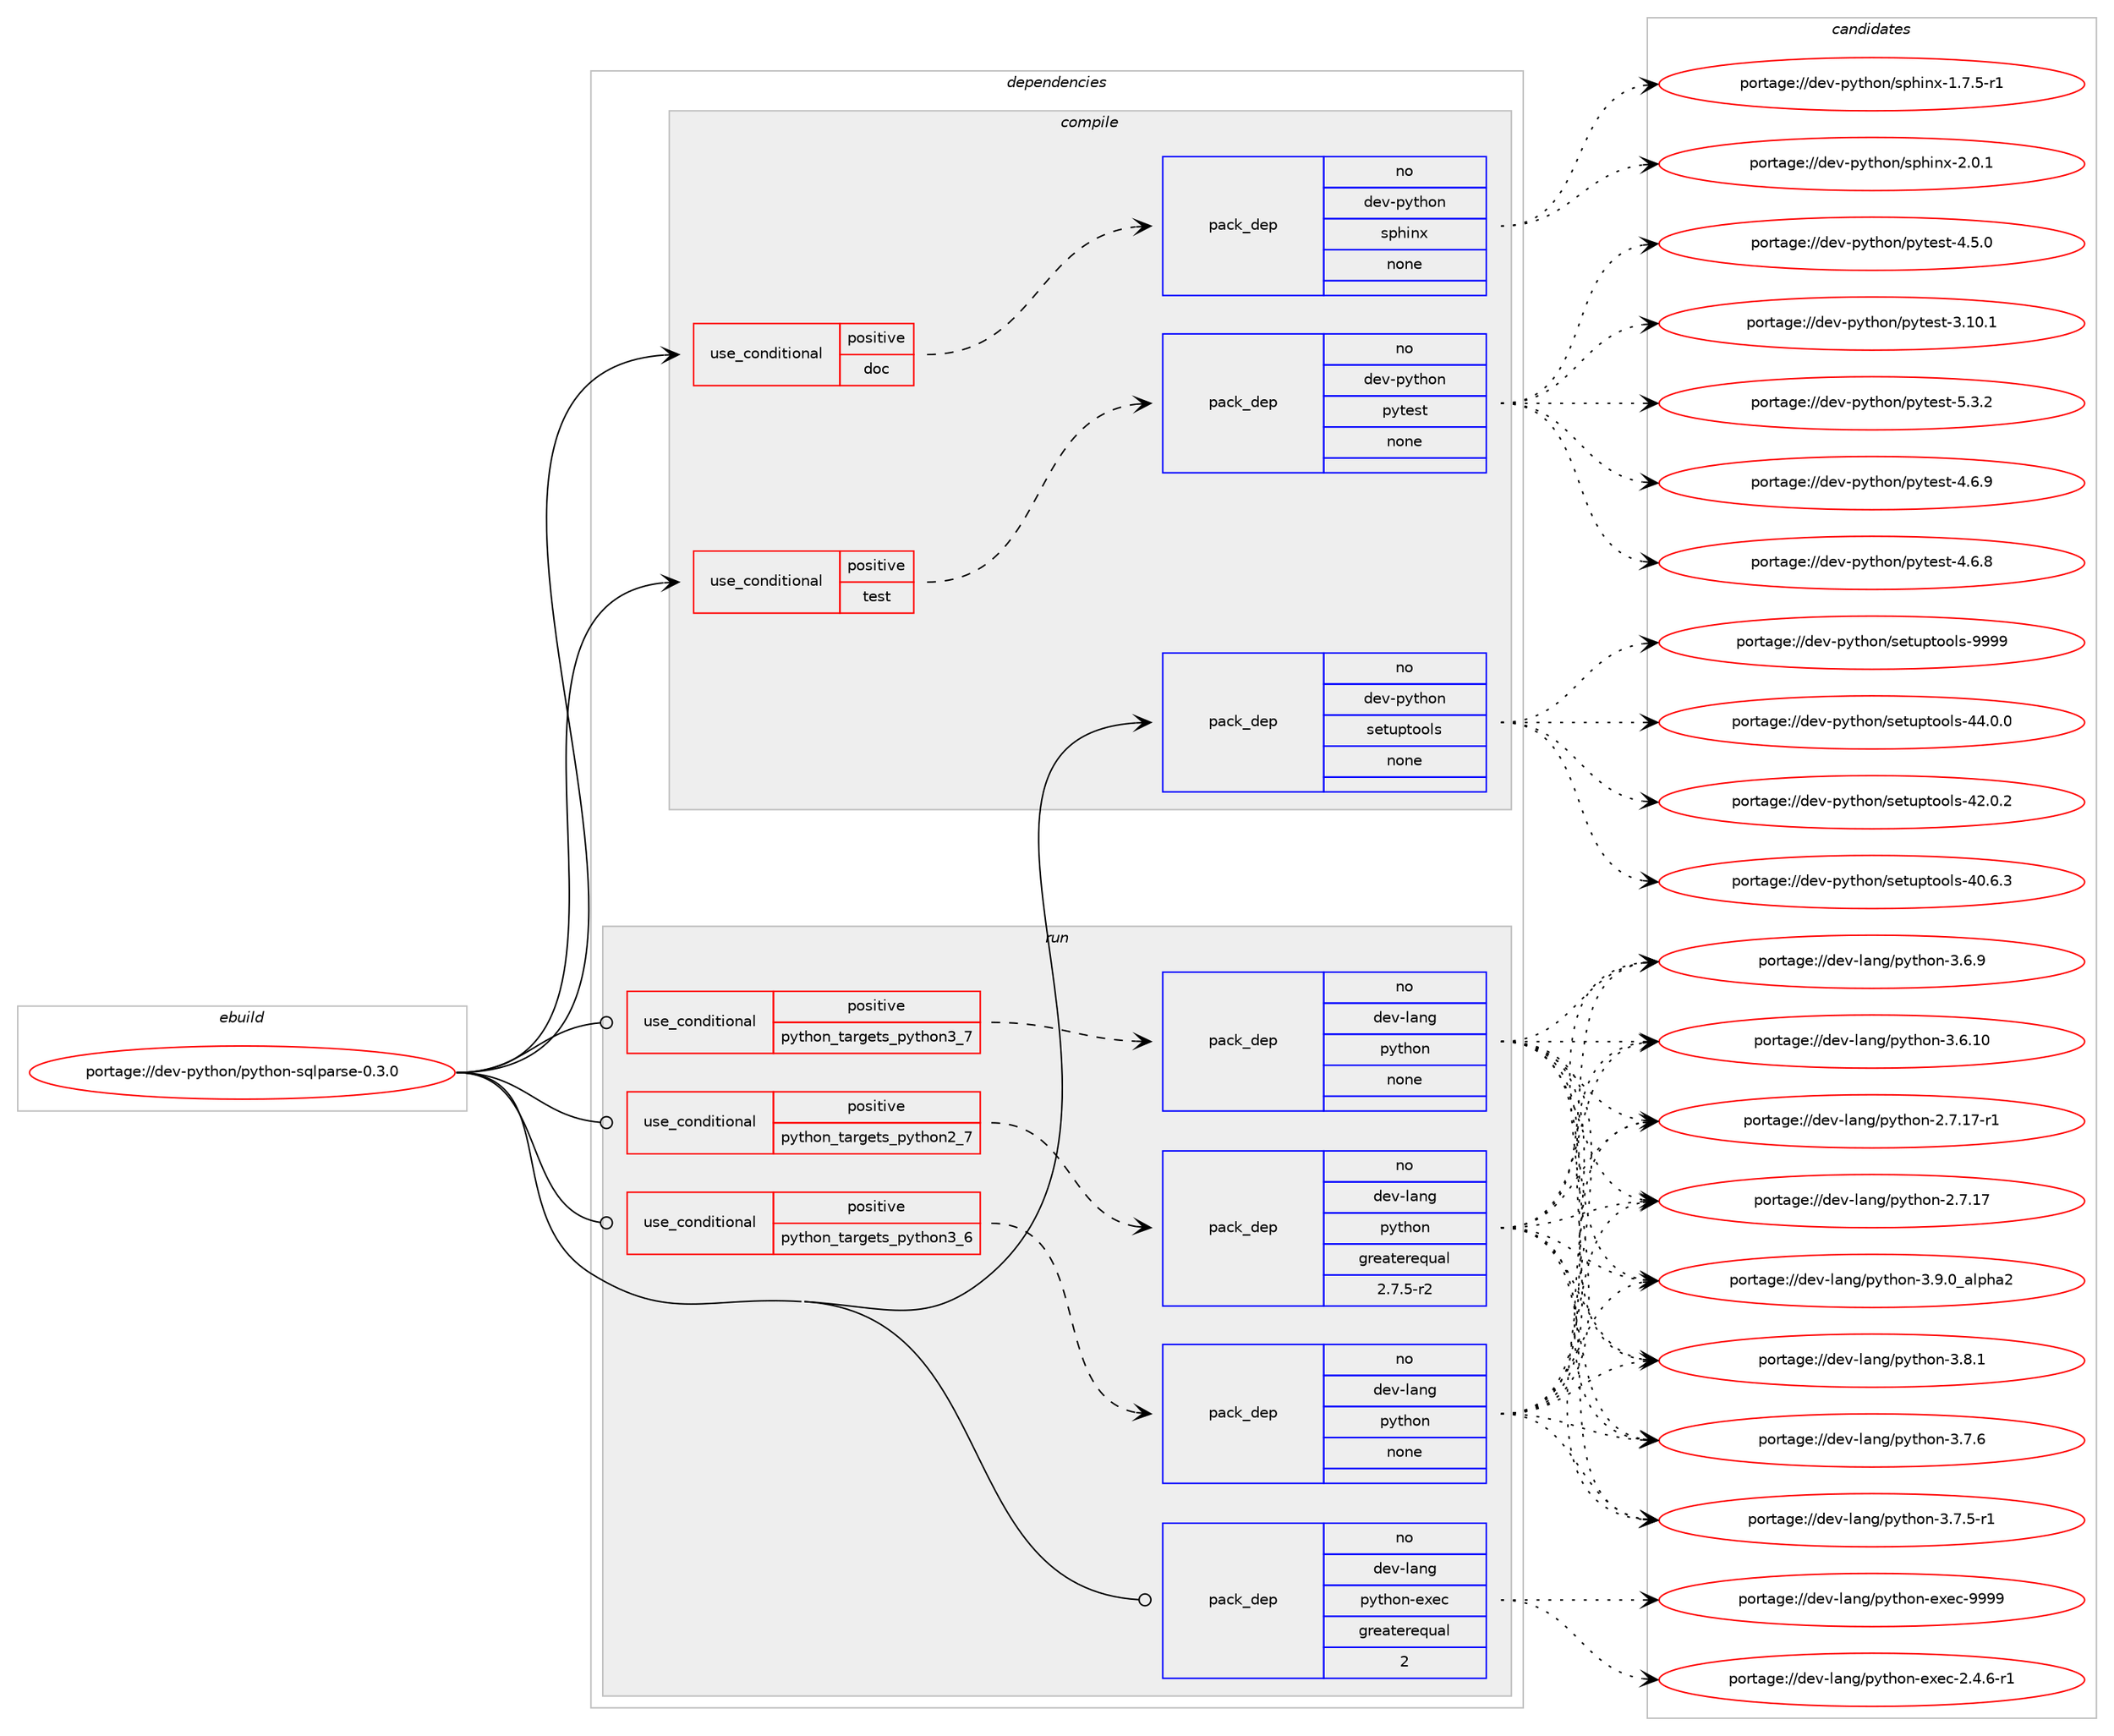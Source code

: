 digraph prolog {

# *************
# Graph options
# *************

newrank=true;
concentrate=true;
compound=true;
graph [rankdir=LR,fontname=Helvetica,fontsize=10,ranksep=1.5];#, ranksep=2.5, nodesep=0.2];
edge  [arrowhead=vee];
node  [fontname=Helvetica,fontsize=10];

# **********
# The ebuild
# **********

subgraph cluster_leftcol {
color=gray;
label=<<i>ebuild</i>>;
id [label="portage://dev-python/python-sqlparse-0.3.0", color=red, width=4, href="../dev-python/python-sqlparse-0.3.0.svg"];
}

# ****************
# The dependencies
# ****************

subgraph cluster_midcol {
color=gray;
label=<<i>dependencies</i>>;
subgraph cluster_compile {
fillcolor="#eeeeee";
style=filled;
label=<<i>compile</i>>;
subgraph cond107498 {
dependency430832 [label=<<TABLE BORDER="0" CELLBORDER="1" CELLSPACING="0" CELLPADDING="4"><TR><TD ROWSPAN="3" CELLPADDING="10">use_conditional</TD></TR><TR><TD>positive</TD></TR><TR><TD>doc</TD></TR></TABLE>>, shape=none, color=red];
subgraph pack318421 {
dependency430833 [label=<<TABLE BORDER="0" CELLBORDER="1" CELLSPACING="0" CELLPADDING="4" WIDTH="220"><TR><TD ROWSPAN="6" CELLPADDING="30">pack_dep</TD></TR><TR><TD WIDTH="110">no</TD></TR><TR><TD>dev-python</TD></TR><TR><TD>sphinx</TD></TR><TR><TD>none</TD></TR><TR><TD></TD></TR></TABLE>>, shape=none, color=blue];
}
dependency430832:e -> dependency430833:w [weight=20,style="dashed",arrowhead="vee"];
}
id:e -> dependency430832:w [weight=20,style="solid",arrowhead="vee"];
subgraph cond107499 {
dependency430834 [label=<<TABLE BORDER="0" CELLBORDER="1" CELLSPACING="0" CELLPADDING="4"><TR><TD ROWSPAN="3" CELLPADDING="10">use_conditional</TD></TR><TR><TD>positive</TD></TR><TR><TD>test</TD></TR></TABLE>>, shape=none, color=red];
subgraph pack318422 {
dependency430835 [label=<<TABLE BORDER="0" CELLBORDER="1" CELLSPACING="0" CELLPADDING="4" WIDTH="220"><TR><TD ROWSPAN="6" CELLPADDING="30">pack_dep</TD></TR><TR><TD WIDTH="110">no</TD></TR><TR><TD>dev-python</TD></TR><TR><TD>pytest</TD></TR><TR><TD>none</TD></TR><TR><TD></TD></TR></TABLE>>, shape=none, color=blue];
}
dependency430834:e -> dependency430835:w [weight=20,style="dashed",arrowhead="vee"];
}
id:e -> dependency430834:w [weight=20,style="solid",arrowhead="vee"];
subgraph pack318423 {
dependency430836 [label=<<TABLE BORDER="0" CELLBORDER="1" CELLSPACING="0" CELLPADDING="4" WIDTH="220"><TR><TD ROWSPAN="6" CELLPADDING="30">pack_dep</TD></TR><TR><TD WIDTH="110">no</TD></TR><TR><TD>dev-python</TD></TR><TR><TD>setuptools</TD></TR><TR><TD>none</TD></TR><TR><TD></TD></TR></TABLE>>, shape=none, color=blue];
}
id:e -> dependency430836:w [weight=20,style="solid",arrowhead="vee"];
}
subgraph cluster_compileandrun {
fillcolor="#eeeeee";
style=filled;
label=<<i>compile and run</i>>;
}
subgraph cluster_run {
fillcolor="#eeeeee";
style=filled;
label=<<i>run</i>>;
subgraph cond107500 {
dependency430837 [label=<<TABLE BORDER="0" CELLBORDER="1" CELLSPACING="0" CELLPADDING="4"><TR><TD ROWSPAN="3" CELLPADDING="10">use_conditional</TD></TR><TR><TD>positive</TD></TR><TR><TD>python_targets_python2_7</TD></TR></TABLE>>, shape=none, color=red];
subgraph pack318424 {
dependency430838 [label=<<TABLE BORDER="0" CELLBORDER="1" CELLSPACING="0" CELLPADDING="4" WIDTH="220"><TR><TD ROWSPAN="6" CELLPADDING="30">pack_dep</TD></TR><TR><TD WIDTH="110">no</TD></TR><TR><TD>dev-lang</TD></TR><TR><TD>python</TD></TR><TR><TD>greaterequal</TD></TR><TR><TD>2.7.5-r2</TD></TR></TABLE>>, shape=none, color=blue];
}
dependency430837:e -> dependency430838:w [weight=20,style="dashed",arrowhead="vee"];
}
id:e -> dependency430837:w [weight=20,style="solid",arrowhead="odot"];
subgraph cond107501 {
dependency430839 [label=<<TABLE BORDER="0" CELLBORDER="1" CELLSPACING="0" CELLPADDING="4"><TR><TD ROWSPAN="3" CELLPADDING="10">use_conditional</TD></TR><TR><TD>positive</TD></TR><TR><TD>python_targets_python3_6</TD></TR></TABLE>>, shape=none, color=red];
subgraph pack318425 {
dependency430840 [label=<<TABLE BORDER="0" CELLBORDER="1" CELLSPACING="0" CELLPADDING="4" WIDTH="220"><TR><TD ROWSPAN="6" CELLPADDING="30">pack_dep</TD></TR><TR><TD WIDTH="110">no</TD></TR><TR><TD>dev-lang</TD></TR><TR><TD>python</TD></TR><TR><TD>none</TD></TR><TR><TD></TD></TR></TABLE>>, shape=none, color=blue];
}
dependency430839:e -> dependency430840:w [weight=20,style="dashed",arrowhead="vee"];
}
id:e -> dependency430839:w [weight=20,style="solid",arrowhead="odot"];
subgraph cond107502 {
dependency430841 [label=<<TABLE BORDER="0" CELLBORDER="1" CELLSPACING="0" CELLPADDING="4"><TR><TD ROWSPAN="3" CELLPADDING="10">use_conditional</TD></TR><TR><TD>positive</TD></TR><TR><TD>python_targets_python3_7</TD></TR></TABLE>>, shape=none, color=red];
subgraph pack318426 {
dependency430842 [label=<<TABLE BORDER="0" CELLBORDER="1" CELLSPACING="0" CELLPADDING="4" WIDTH="220"><TR><TD ROWSPAN="6" CELLPADDING="30">pack_dep</TD></TR><TR><TD WIDTH="110">no</TD></TR><TR><TD>dev-lang</TD></TR><TR><TD>python</TD></TR><TR><TD>none</TD></TR><TR><TD></TD></TR></TABLE>>, shape=none, color=blue];
}
dependency430841:e -> dependency430842:w [weight=20,style="dashed",arrowhead="vee"];
}
id:e -> dependency430841:w [weight=20,style="solid",arrowhead="odot"];
subgraph pack318427 {
dependency430843 [label=<<TABLE BORDER="0" CELLBORDER="1" CELLSPACING="0" CELLPADDING="4" WIDTH="220"><TR><TD ROWSPAN="6" CELLPADDING="30">pack_dep</TD></TR><TR><TD WIDTH="110">no</TD></TR><TR><TD>dev-lang</TD></TR><TR><TD>python-exec</TD></TR><TR><TD>greaterequal</TD></TR><TR><TD>2</TD></TR></TABLE>>, shape=none, color=blue];
}
id:e -> dependency430843:w [weight=20,style="solid",arrowhead="odot"];
}
}

# **************
# The candidates
# **************

subgraph cluster_choices {
rank=same;
color=gray;
label=<<i>candidates</i>>;

subgraph choice318421 {
color=black;
nodesep=1;
choice1001011184511212111610411111047115112104105110120455046484649 [label="portage://dev-python/sphinx-2.0.1", color=red, width=4,href="../dev-python/sphinx-2.0.1.svg"];
choice10010111845112121116104111110471151121041051101204549465546534511449 [label="portage://dev-python/sphinx-1.7.5-r1", color=red, width=4,href="../dev-python/sphinx-1.7.5-r1.svg"];
dependency430833:e -> choice1001011184511212111610411111047115112104105110120455046484649:w [style=dotted,weight="100"];
dependency430833:e -> choice10010111845112121116104111110471151121041051101204549465546534511449:w [style=dotted,weight="100"];
}
subgraph choice318422 {
color=black;
nodesep=1;
choice1001011184511212111610411111047112121116101115116455346514650 [label="portage://dev-python/pytest-5.3.2", color=red, width=4,href="../dev-python/pytest-5.3.2.svg"];
choice1001011184511212111610411111047112121116101115116455246544657 [label="portage://dev-python/pytest-4.6.9", color=red, width=4,href="../dev-python/pytest-4.6.9.svg"];
choice1001011184511212111610411111047112121116101115116455246544656 [label="portage://dev-python/pytest-4.6.8", color=red, width=4,href="../dev-python/pytest-4.6.8.svg"];
choice1001011184511212111610411111047112121116101115116455246534648 [label="portage://dev-python/pytest-4.5.0", color=red, width=4,href="../dev-python/pytest-4.5.0.svg"];
choice100101118451121211161041111104711212111610111511645514649484649 [label="portage://dev-python/pytest-3.10.1", color=red, width=4,href="../dev-python/pytest-3.10.1.svg"];
dependency430835:e -> choice1001011184511212111610411111047112121116101115116455346514650:w [style=dotted,weight="100"];
dependency430835:e -> choice1001011184511212111610411111047112121116101115116455246544657:w [style=dotted,weight="100"];
dependency430835:e -> choice1001011184511212111610411111047112121116101115116455246544656:w [style=dotted,weight="100"];
dependency430835:e -> choice1001011184511212111610411111047112121116101115116455246534648:w [style=dotted,weight="100"];
dependency430835:e -> choice100101118451121211161041111104711212111610111511645514649484649:w [style=dotted,weight="100"];
}
subgraph choice318423 {
color=black;
nodesep=1;
choice10010111845112121116104111110471151011161171121161111111081154557575757 [label="portage://dev-python/setuptools-9999", color=red, width=4,href="../dev-python/setuptools-9999.svg"];
choice100101118451121211161041111104711510111611711211611111110811545525246484648 [label="portage://dev-python/setuptools-44.0.0", color=red, width=4,href="../dev-python/setuptools-44.0.0.svg"];
choice100101118451121211161041111104711510111611711211611111110811545525046484650 [label="portage://dev-python/setuptools-42.0.2", color=red, width=4,href="../dev-python/setuptools-42.0.2.svg"];
choice100101118451121211161041111104711510111611711211611111110811545524846544651 [label="portage://dev-python/setuptools-40.6.3", color=red, width=4,href="../dev-python/setuptools-40.6.3.svg"];
dependency430836:e -> choice10010111845112121116104111110471151011161171121161111111081154557575757:w [style=dotted,weight="100"];
dependency430836:e -> choice100101118451121211161041111104711510111611711211611111110811545525246484648:w [style=dotted,weight="100"];
dependency430836:e -> choice100101118451121211161041111104711510111611711211611111110811545525046484650:w [style=dotted,weight="100"];
dependency430836:e -> choice100101118451121211161041111104711510111611711211611111110811545524846544651:w [style=dotted,weight="100"];
}
subgraph choice318424 {
color=black;
nodesep=1;
choice10010111845108971101034711212111610411111045514657464895971081121049750 [label="portage://dev-lang/python-3.9.0_alpha2", color=red, width=4,href="../dev-lang/python-3.9.0_alpha2.svg"];
choice100101118451089711010347112121116104111110455146564649 [label="portage://dev-lang/python-3.8.1", color=red, width=4,href="../dev-lang/python-3.8.1.svg"];
choice100101118451089711010347112121116104111110455146554654 [label="portage://dev-lang/python-3.7.6", color=red, width=4,href="../dev-lang/python-3.7.6.svg"];
choice1001011184510897110103471121211161041111104551465546534511449 [label="portage://dev-lang/python-3.7.5-r1", color=red, width=4,href="../dev-lang/python-3.7.5-r1.svg"];
choice100101118451089711010347112121116104111110455146544657 [label="portage://dev-lang/python-3.6.9", color=red, width=4,href="../dev-lang/python-3.6.9.svg"];
choice10010111845108971101034711212111610411111045514654464948 [label="portage://dev-lang/python-3.6.10", color=red, width=4,href="../dev-lang/python-3.6.10.svg"];
choice100101118451089711010347112121116104111110455046554649554511449 [label="portage://dev-lang/python-2.7.17-r1", color=red, width=4,href="../dev-lang/python-2.7.17-r1.svg"];
choice10010111845108971101034711212111610411111045504655464955 [label="portage://dev-lang/python-2.7.17", color=red, width=4,href="../dev-lang/python-2.7.17.svg"];
dependency430838:e -> choice10010111845108971101034711212111610411111045514657464895971081121049750:w [style=dotted,weight="100"];
dependency430838:e -> choice100101118451089711010347112121116104111110455146564649:w [style=dotted,weight="100"];
dependency430838:e -> choice100101118451089711010347112121116104111110455146554654:w [style=dotted,weight="100"];
dependency430838:e -> choice1001011184510897110103471121211161041111104551465546534511449:w [style=dotted,weight="100"];
dependency430838:e -> choice100101118451089711010347112121116104111110455146544657:w [style=dotted,weight="100"];
dependency430838:e -> choice10010111845108971101034711212111610411111045514654464948:w [style=dotted,weight="100"];
dependency430838:e -> choice100101118451089711010347112121116104111110455046554649554511449:w [style=dotted,weight="100"];
dependency430838:e -> choice10010111845108971101034711212111610411111045504655464955:w [style=dotted,weight="100"];
}
subgraph choice318425 {
color=black;
nodesep=1;
choice10010111845108971101034711212111610411111045514657464895971081121049750 [label="portage://dev-lang/python-3.9.0_alpha2", color=red, width=4,href="../dev-lang/python-3.9.0_alpha2.svg"];
choice100101118451089711010347112121116104111110455146564649 [label="portage://dev-lang/python-3.8.1", color=red, width=4,href="../dev-lang/python-3.8.1.svg"];
choice100101118451089711010347112121116104111110455146554654 [label="portage://dev-lang/python-3.7.6", color=red, width=4,href="../dev-lang/python-3.7.6.svg"];
choice1001011184510897110103471121211161041111104551465546534511449 [label="portage://dev-lang/python-3.7.5-r1", color=red, width=4,href="../dev-lang/python-3.7.5-r1.svg"];
choice100101118451089711010347112121116104111110455146544657 [label="portage://dev-lang/python-3.6.9", color=red, width=4,href="../dev-lang/python-3.6.9.svg"];
choice10010111845108971101034711212111610411111045514654464948 [label="portage://dev-lang/python-3.6.10", color=red, width=4,href="../dev-lang/python-3.6.10.svg"];
choice100101118451089711010347112121116104111110455046554649554511449 [label="portage://dev-lang/python-2.7.17-r1", color=red, width=4,href="../dev-lang/python-2.7.17-r1.svg"];
choice10010111845108971101034711212111610411111045504655464955 [label="portage://dev-lang/python-2.7.17", color=red, width=4,href="../dev-lang/python-2.7.17.svg"];
dependency430840:e -> choice10010111845108971101034711212111610411111045514657464895971081121049750:w [style=dotted,weight="100"];
dependency430840:e -> choice100101118451089711010347112121116104111110455146564649:w [style=dotted,weight="100"];
dependency430840:e -> choice100101118451089711010347112121116104111110455146554654:w [style=dotted,weight="100"];
dependency430840:e -> choice1001011184510897110103471121211161041111104551465546534511449:w [style=dotted,weight="100"];
dependency430840:e -> choice100101118451089711010347112121116104111110455146544657:w [style=dotted,weight="100"];
dependency430840:e -> choice10010111845108971101034711212111610411111045514654464948:w [style=dotted,weight="100"];
dependency430840:e -> choice100101118451089711010347112121116104111110455046554649554511449:w [style=dotted,weight="100"];
dependency430840:e -> choice10010111845108971101034711212111610411111045504655464955:w [style=dotted,weight="100"];
}
subgraph choice318426 {
color=black;
nodesep=1;
choice10010111845108971101034711212111610411111045514657464895971081121049750 [label="portage://dev-lang/python-3.9.0_alpha2", color=red, width=4,href="../dev-lang/python-3.9.0_alpha2.svg"];
choice100101118451089711010347112121116104111110455146564649 [label="portage://dev-lang/python-3.8.1", color=red, width=4,href="../dev-lang/python-3.8.1.svg"];
choice100101118451089711010347112121116104111110455146554654 [label="portage://dev-lang/python-3.7.6", color=red, width=4,href="../dev-lang/python-3.7.6.svg"];
choice1001011184510897110103471121211161041111104551465546534511449 [label="portage://dev-lang/python-3.7.5-r1", color=red, width=4,href="../dev-lang/python-3.7.5-r1.svg"];
choice100101118451089711010347112121116104111110455146544657 [label="portage://dev-lang/python-3.6.9", color=red, width=4,href="../dev-lang/python-3.6.9.svg"];
choice10010111845108971101034711212111610411111045514654464948 [label="portage://dev-lang/python-3.6.10", color=red, width=4,href="../dev-lang/python-3.6.10.svg"];
choice100101118451089711010347112121116104111110455046554649554511449 [label="portage://dev-lang/python-2.7.17-r1", color=red, width=4,href="../dev-lang/python-2.7.17-r1.svg"];
choice10010111845108971101034711212111610411111045504655464955 [label="portage://dev-lang/python-2.7.17", color=red, width=4,href="../dev-lang/python-2.7.17.svg"];
dependency430842:e -> choice10010111845108971101034711212111610411111045514657464895971081121049750:w [style=dotted,weight="100"];
dependency430842:e -> choice100101118451089711010347112121116104111110455146564649:w [style=dotted,weight="100"];
dependency430842:e -> choice100101118451089711010347112121116104111110455146554654:w [style=dotted,weight="100"];
dependency430842:e -> choice1001011184510897110103471121211161041111104551465546534511449:w [style=dotted,weight="100"];
dependency430842:e -> choice100101118451089711010347112121116104111110455146544657:w [style=dotted,weight="100"];
dependency430842:e -> choice10010111845108971101034711212111610411111045514654464948:w [style=dotted,weight="100"];
dependency430842:e -> choice100101118451089711010347112121116104111110455046554649554511449:w [style=dotted,weight="100"];
dependency430842:e -> choice10010111845108971101034711212111610411111045504655464955:w [style=dotted,weight="100"];
}
subgraph choice318427 {
color=black;
nodesep=1;
choice10010111845108971101034711212111610411111045101120101994557575757 [label="portage://dev-lang/python-exec-9999", color=red, width=4,href="../dev-lang/python-exec-9999.svg"];
choice10010111845108971101034711212111610411111045101120101994550465246544511449 [label="portage://dev-lang/python-exec-2.4.6-r1", color=red, width=4,href="../dev-lang/python-exec-2.4.6-r1.svg"];
dependency430843:e -> choice10010111845108971101034711212111610411111045101120101994557575757:w [style=dotted,weight="100"];
dependency430843:e -> choice10010111845108971101034711212111610411111045101120101994550465246544511449:w [style=dotted,weight="100"];
}
}

}
